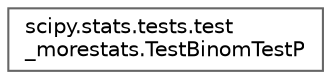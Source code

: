 digraph "Graphical Class Hierarchy"
{
 // LATEX_PDF_SIZE
  bgcolor="transparent";
  edge [fontname=Helvetica,fontsize=10,labelfontname=Helvetica,labelfontsize=10];
  node [fontname=Helvetica,fontsize=10,shape=box,height=0.2,width=0.4];
  rankdir="LR";
  Node0 [id="Node000000",label="scipy.stats.tests.test\l_morestats.TestBinomTestP",height=0.2,width=0.4,color="grey40", fillcolor="white", style="filled",URL="$d7/da0/classscipy_1_1stats_1_1tests_1_1test__morestats_1_1TestBinomTestP.html",tooltip=" "];
}
